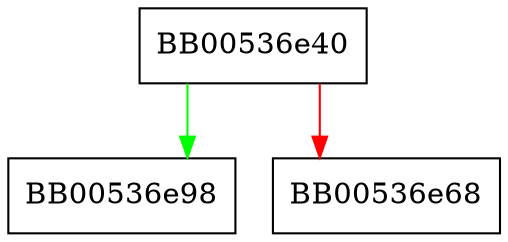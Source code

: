 digraph dgram_ctrl {
  node [shape="box"];
  graph [splines=ortho];
  BB00536e40 -> BB00536e98 [color="green"];
  BB00536e40 -> BB00536e68 [color="red"];
}